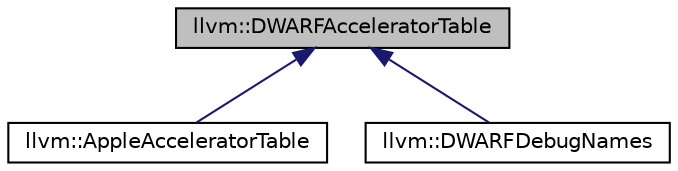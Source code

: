 digraph "llvm::DWARFAcceleratorTable"
{
 // LATEX_PDF_SIZE
  bgcolor="transparent";
  edge [fontname="Helvetica",fontsize="10",labelfontname="Helvetica",labelfontsize="10"];
  node [fontname="Helvetica",fontsize="10",shape="box"];
  Node1 [label="llvm::DWARFAcceleratorTable",height=0.2,width=0.4,color="black", fillcolor="grey75", style="filled", fontcolor="black",tooltip="The accelerator tables are designed to allow efficient random access (using a symbol name as a key) i..."];
  Node1 -> Node2 [dir="back",color="midnightblue",fontsize="10",style="solid",fontname="Helvetica"];
  Node2 [label="llvm::AppleAcceleratorTable",height=0.2,width=0.4,color="black",URL="$classllvm_1_1AppleAcceleratorTable.html",tooltip="This implements the Apple accelerator table format, a precursor of the DWARF 5 accelerator table form..."];
  Node1 -> Node3 [dir="back",color="midnightblue",fontsize="10",style="solid",fontname="Helvetica"];
  Node3 [label="llvm::DWARFDebugNames",height=0.2,width=0.4,color="black",URL="$classllvm_1_1DWARFDebugNames.html",tooltip=".debug_names section consists of one or more units."];
}
